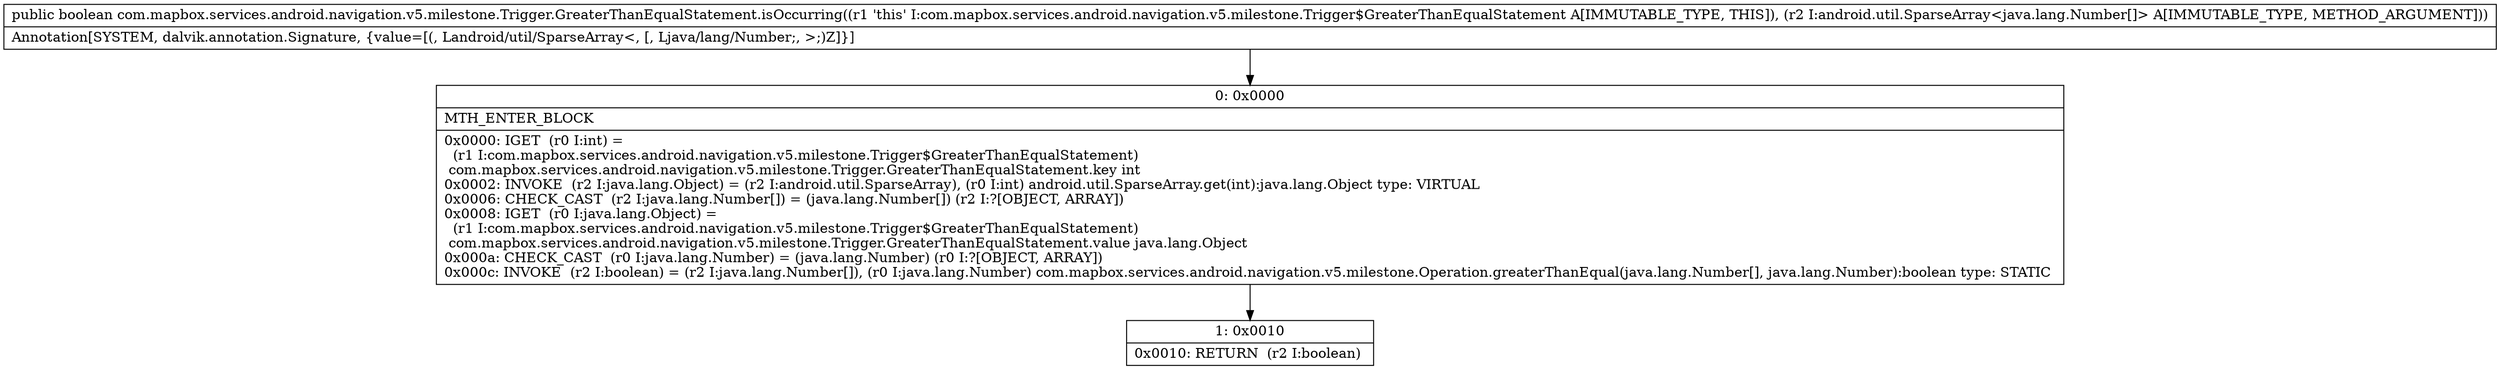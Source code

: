 digraph "CFG forcom.mapbox.services.android.navigation.v5.milestone.Trigger.GreaterThanEqualStatement.isOccurring(Landroid\/util\/SparseArray;)Z" {
Node_0 [shape=record,label="{0\:\ 0x0000|MTH_ENTER_BLOCK\l|0x0000: IGET  (r0 I:int) = \l  (r1 I:com.mapbox.services.android.navigation.v5.milestone.Trigger$GreaterThanEqualStatement)\l com.mapbox.services.android.navigation.v5.milestone.Trigger.GreaterThanEqualStatement.key int \l0x0002: INVOKE  (r2 I:java.lang.Object) = (r2 I:android.util.SparseArray), (r0 I:int) android.util.SparseArray.get(int):java.lang.Object type: VIRTUAL \l0x0006: CHECK_CAST  (r2 I:java.lang.Number[]) = (java.lang.Number[]) (r2 I:?[OBJECT, ARRAY]) \l0x0008: IGET  (r0 I:java.lang.Object) = \l  (r1 I:com.mapbox.services.android.navigation.v5.milestone.Trigger$GreaterThanEqualStatement)\l com.mapbox.services.android.navigation.v5.milestone.Trigger.GreaterThanEqualStatement.value java.lang.Object \l0x000a: CHECK_CAST  (r0 I:java.lang.Number) = (java.lang.Number) (r0 I:?[OBJECT, ARRAY]) \l0x000c: INVOKE  (r2 I:boolean) = (r2 I:java.lang.Number[]), (r0 I:java.lang.Number) com.mapbox.services.android.navigation.v5.milestone.Operation.greaterThanEqual(java.lang.Number[], java.lang.Number):boolean type: STATIC \l}"];
Node_1 [shape=record,label="{1\:\ 0x0010|0x0010: RETURN  (r2 I:boolean) \l}"];
MethodNode[shape=record,label="{public boolean com.mapbox.services.android.navigation.v5.milestone.Trigger.GreaterThanEqualStatement.isOccurring((r1 'this' I:com.mapbox.services.android.navigation.v5.milestone.Trigger$GreaterThanEqualStatement A[IMMUTABLE_TYPE, THIS]), (r2 I:android.util.SparseArray\<java.lang.Number[]\> A[IMMUTABLE_TYPE, METHOD_ARGUMENT]))  | Annotation[SYSTEM, dalvik.annotation.Signature, \{value=[(, Landroid\/util\/SparseArray\<, [, Ljava\/lang\/Number;, \>;)Z]\}]\l}"];
MethodNode -> Node_0;
Node_0 -> Node_1;
}

